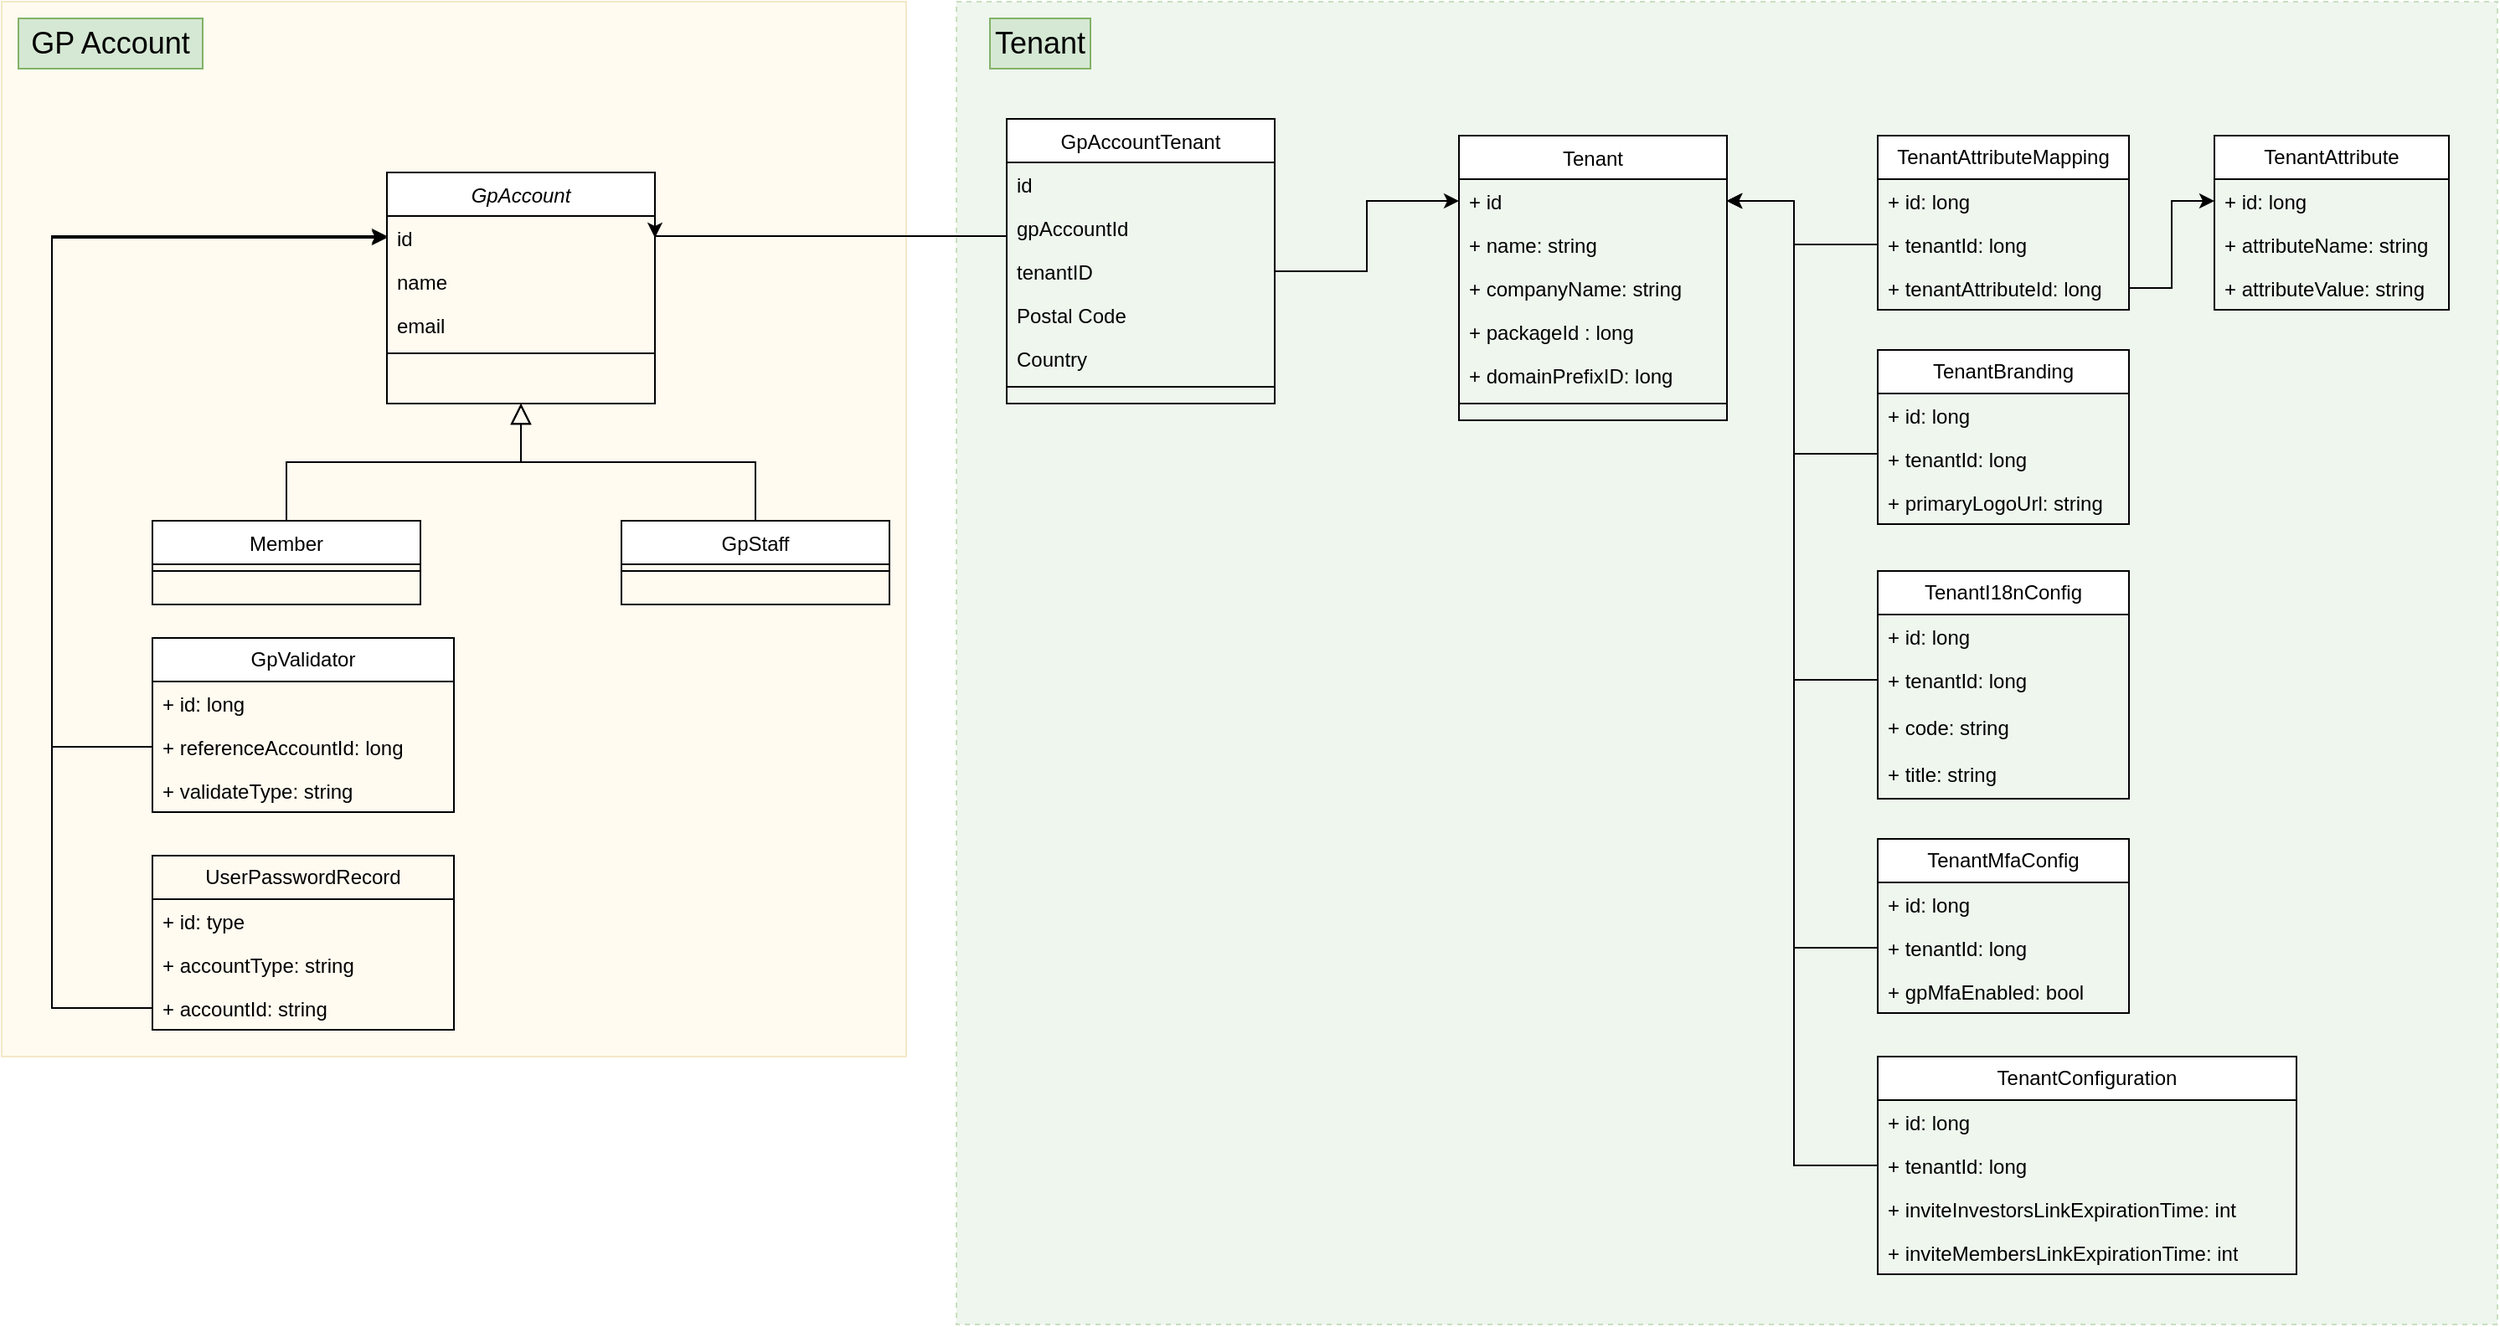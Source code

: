 <mxfile version="21.1.5" type="github">
  <diagram id="C5RBs43oDa-KdzZeNtuy" name="Page-1">
    <mxGraphModel dx="2021" dy="697" grid="1" gridSize="10" guides="1" tooltips="1" connect="1" arrows="1" fold="1" page="1" pageScale="1" pageWidth="827" pageHeight="1169" math="0" shadow="0">
      <root>
        <mxCell id="WIyWlLk6GJQsqaUBKTNV-0" />
        <mxCell id="WIyWlLk6GJQsqaUBKTNV-1" parent="WIyWlLk6GJQsqaUBKTNV-0" />
        <mxCell id="11UsH58l1kOMV5JohyQ0-61" value="" style="rounded=0;whiteSpace=wrap;html=1;fillColor=#fff2cc;strokeColor=#d6b656;opacity=30;" vertex="1" parent="WIyWlLk6GJQsqaUBKTNV-1">
          <mxGeometry x="-80" y="50" width="540" height="630" as="geometry" />
        </mxCell>
        <mxCell id="11UsH58l1kOMV5JohyQ0-59" value="" style="rounded=0;whiteSpace=wrap;html=1;fillColor=#d5e8d4;strokeColor=#82b366;dashed=1;opacity=40;" vertex="1" parent="WIyWlLk6GJQsqaUBKTNV-1">
          <mxGeometry x="490" y="50" width="920" height="790" as="geometry" />
        </mxCell>
        <mxCell id="zkfFHV4jXpPFQw0GAbJ--0" value="GpAccount" style="swimlane;fontStyle=2;align=center;verticalAlign=top;childLayout=stackLayout;horizontal=1;startSize=26;horizontalStack=0;resizeParent=1;resizeLast=0;collapsible=1;marginBottom=0;rounded=0;shadow=0;strokeWidth=1;" parent="WIyWlLk6GJQsqaUBKTNV-1" vertex="1">
          <mxGeometry x="150" y="152" width="160" height="138" as="geometry">
            <mxRectangle x="230" y="140" width="160" height="26" as="alternateBounds" />
          </mxGeometry>
        </mxCell>
        <mxCell id="zkfFHV4jXpPFQw0GAbJ--1" value="id" style="text;align=left;verticalAlign=top;spacingLeft=4;spacingRight=4;overflow=hidden;rotatable=0;points=[[0,0.5],[1,0.5]];portConstraint=eastwest;" parent="zkfFHV4jXpPFQw0GAbJ--0" vertex="1">
          <mxGeometry y="26" width="160" height="26" as="geometry" />
        </mxCell>
        <mxCell id="zkfFHV4jXpPFQw0GAbJ--2" value="name" style="text;align=left;verticalAlign=top;spacingLeft=4;spacingRight=4;overflow=hidden;rotatable=0;points=[[0,0.5],[1,0.5]];portConstraint=eastwest;rounded=0;shadow=0;html=0;" parent="zkfFHV4jXpPFQw0GAbJ--0" vertex="1">
          <mxGeometry y="52" width="160" height="26" as="geometry" />
        </mxCell>
        <mxCell id="zkfFHV4jXpPFQw0GAbJ--3" value="email" style="text;align=left;verticalAlign=top;spacingLeft=4;spacingRight=4;overflow=hidden;rotatable=0;points=[[0,0.5],[1,0.5]];portConstraint=eastwest;rounded=0;shadow=0;html=0;" parent="zkfFHV4jXpPFQw0GAbJ--0" vertex="1">
          <mxGeometry y="78" width="160" height="26" as="geometry" />
        </mxCell>
        <mxCell id="zkfFHV4jXpPFQw0GAbJ--4" value="" style="line;html=1;strokeWidth=1;align=left;verticalAlign=middle;spacingTop=-1;spacingLeft=3;spacingRight=3;rotatable=0;labelPosition=right;points=[];portConstraint=eastwest;" parent="zkfFHV4jXpPFQw0GAbJ--0" vertex="1">
          <mxGeometry y="104" width="160" height="8" as="geometry" />
        </mxCell>
        <mxCell id="zkfFHV4jXpPFQw0GAbJ--6" value="Member" style="swimlane;fontStyle=0;align=center;verticalAlign=top;childLayout=stackLayout;horizontal=1;startSize=26;horizontalStack=0;resizeParent=1;resizeLast=0;collapsible=1;marginBottom=0;rounded=0;shadow=0;strokeWidth=1;" parent="WIyWlLk6GJQsqaUBKTNV-1" vertex="1">
          <mxGeometry x="10" y="360" width="160" height="50" as="geometry">
            <mxRectangle x="130" y="380" width="160" height="26" as="alternateBounds" />
          </mxGeometry>
        </mxCell>
        <mxCell id="zkfFHV4jXpPFQw0GAbJ--9" value="" style="line;html=1;strokeWidth=1;align=left;verticalAlign=middle;spacingTop=-1;spacingLeft=3;spacingRight=3;rotatable=0;labelPosition=right;points=[];portConstraint=eastwest;" parent="zkfFHV4jXpPFQw0GAbJ--6" vertex="1">
          <mxGeometry y="26" width="160" height="8" as="geometry" />
        </mxCell>
        <mxCell id="zkfFHV4jXpPFQw0GAbJ--12" value="" style="endArrow=block;endSize=10;endFill=0;shadow=0;strokeWidth=1;rounded=0;edgeStyle=elbowEdgeStyle;elbow=vertical;" parent="WIyWlLk6GJQsqaUBKTNV-1" source="zkfFHV4jXpPFQw0GAbJ--6" target="zkfFHV4jXpPFQw0GAbJ--0" edge="1">
          <mxGeometry width="160" relative="1" as="geometry">
            <mxPoint x="180" y="203" as="sourcePoint" />
            <mxPoint x="180" y="203" as="targetPoint" />
          </mxGeometry>
        </mxCell>
        <mxCell id="zkfFHV4jXpPFQw0GAbJ--13" value="GpStaff" style="swimlane;fontStyle=0;align=center;verticalAlign=top;childLayout=stackLayout;horizontal=1;startSize=26;horizontalStack=0;resizeParent=1;resizeLast=0;collapsible=1;marginBottom=0;rounded=0;shadow=0;strokeWidth=1;" parent="WIyWlLk6GJQsqaUBKTNV-1" vertex="1">
          <mxGeometry x="290" y="360" width="160" height="50" as="geometry">
            <mxRectangle x="340" y="380" width="170" height="26" as="alternateBounds" />
          </mxGeometry>
        </mxCell>
        <mxCell id="zkfFHV4jXpPFQw0GAbJ--15" value="" style="line;html=1;strokeWidth=1;align=left;verticalAlign=middle;spacingTop=-1;spacingLeft=3;spacingRight=3;rotatable=0;labelPosition=right;points=[];portConstraint=eastwest;" parent="zkfFHV4jXpPFQw0GAbJ--13" vertex="1">
          <mxGeometry y="26" width="160" height="8" as="geometry" />
        </mxCell>
        <mxCell id="zkfFHV4jXpPFQw0GAbJ--16" value="" style="endArrow=block;endSize=10;endFill=0;shadow=0;strokeWidth=1;rounded=0;edgeStyle=elbowEdgeStyle;elbow=vertical;" parent="WIyWlLk6GJQsqaUBKTNV-1" source="zkfFHV4jXpPFQw0GAbJ--13" target="zkfFHV4jXpPFQw0GAbJ--0" edge="1">
          <mxGeometry width="160" relative="1" as="geometry">
            <mxPoint x="190" y="373" as="sourcePoint" />
            <mxPoint x="290" y="271" as="targetPoint" />
          </mxGeometry>
        </mxCell>
        <mxCell id="zkfFHV4jXpPFQw0GAbJ--17" value="GpAccountTenant" style="swimlane;fontStyle=0;align=center;verticalAlign=top;childLayout=stackLayout;horizontal=1;startSize=26;horizontalStack=0;resizeParent=1;resizeLast=0;collapsible=1;marginBottom=0;rounded=0;shadow=0;strokeWidth=1;" parent="WIyWlLk6GJQsqaUBKTNV-1" vertex="1">
          <mxGeometry x="520" y="120" width="160" height="170" as="geometry">
            <mxRectangle x="550" y="140" width="160" height="26" as="alternateBounds" />
          </mxGeometry>
        </mxCell>
        <mxCell id="zkfFHV4jXpPFQw0GAbJ--18" value="id" style="text;align=left;verticalAlign=top;spacingLeft=4;spacingRight=4;overflow=hidden;rotatable=0;points=[[0,0.5],[1,0.5]];portConstraint=eastwest;" parent="zkfFHV4jXpPFQw0GAbJ--17" vertex="1">
          <mxGeometry y="26" width="160" height="26" as="geometry" />
        </mxCell>
        <mxCell id="zkfFHV4jXpPFQw0GAbJ--19" value="gpAccountId" style="text;align=left;verticalAlign=top;spacingLeft=4;spacingRight=4;overflow=hidden;rotatable=0;points=[[0,0.5],[1,0.5]];portConstraint=eastwest;rounded=0;shadow=0;html=0;" parent="zkfFHV4jXpPFQw0GAbJ--17" vertex="1">
          <mxGeometry y="52" width="160" height="26" as="geometry" />
        </mxCell>
        <mxCell id="zkfFHV4jXpPFQw0GAbJ--20" value="tenantID" style="text;align=left;verticalAlign=top;spacingLeft=4;spacingRight=4;overflow=hidden;rotatable=0;points=[[0,0.5],[1,0.5]];portConstraint=eastwest;rounded=0;shadow=0;html=0;" parent="zkfFHV4jXpPFQw0GAbJ--17" vertex="1">
          <mxGeometry y="78" width="160" height="26" as="geometry" />
        </mxCell>
        <mxCell id="zkfFHV4jXpPFQw0GAbJ--21" value="Postal Code" style="text;align=left;verticalAlign=top;spacingLeft=4;spacingRight=4;overflow=hidden;rotatable=0;points=[[0,0.5],[1,0.5]];portConstraint=eastwest;rounded=0;shadow=0;html=0;" parent="zkfFHV4jXpPFQw0GAbJ--17" vertex="1">
          <mxGeometry y="104" width="160" height="26" as="geometry" />
        </mxCell>
        <mxCell id="zkfFHV4jXpPFQw0GAbJ--22" value="Country" style="text;align=left;verticalAlign=top;spacingLeft=4;spacingRight=4;overflow=hidden;rotatable=0;points=[[0,0.5],[1,0.5]];portConstraint=eastwest;rounded=0;shadow=0;html=0;" parent="zkfFHV4jXpPFQw0GAbJ--17" vertex="1">
          <mxGeometry y="130" width="160" height="26" as="geometry" />
        </mxCell>
        <mxCell id="zkfFHV4jXpPFQw0GAbJ--23" value="" style="line;html=1;strokeWidth=1;align=left;verticalAlign=middle;spacingTop=-1;spacingLeft=3;spacingRight=3;rotatable=0;labelPosition=right;points=[];portConstraint=eastwest;" parent="zkfFHV4jXpPFQw0GAbJ--17" vertex="1">
          <mxGeometry y="156" width="160" height="8" as="geometry" />
        </mxCell>
        <mxCell id="11UsH58l1kOMV5JohyQ0-0" value="Tenant" style="swimlane;fontStyle=0;align=center;verticalAlign=top;childLayout=stackLayout;horizontal=1;startSize=26;horizontalStack=0;resizeParent=1;resizeLast=0;collapsible=1;marginBottom=0;rounded=0;shadow=0;strokeWidth=1;" vertex="1" parent="WIyWlLk6GJQsqaUBKTNV-1">
          <mxGeometry x="790" y="130" width="160" height="170" as="geometry">
            <mxRectangle x="550" y="140" width="160" height="26" as="alternateBounds" />
          </mxGeometry>
        </mxCell>
        <mxCell id="11UsH58l1kOMV5JohyQ0-1" value="+ id" style="text;align=left;verticalAlign=top;spacingLeft=4;spacingRight=4;overflow=hidden;rotatable=0;points=[[0,0.5],[1,0.5]];portConstraint=eastwest;" vertex="1" parent="11UsH58l1kOMV5JohyQ0-0">
          <mxGeometry y="26" width="160" height="26" as="geometry" />
        </mxCell>
        <mxCell id="11UsH58l1kOMV5JohyQ0-2" value="+ name: string" style="text;align=left;verticalAlign=top;spacingLeft=4;spacingRight=4;overflow=hidden;rotatable=0;points=[[0,0.5],[1,0.5]];portConstraint=eastwest;rounded=0;shadow=0;html=0;" vertex="1" parent="11UsH58l1kOMV5JohyQ0-0">
          <mxGeometry y="52" width="160" height="26" as="geometry" />
        </mxCell>
        <mxCell id="11UsH58l1kOMV5JohyQ0-3" value="+ companyName: string" style="text;align=left;verticalAlign=top;spacingLeft=4;spacingRight=4;overflow=hidden;rotatable=0;points=[[0,0.5],[1,0.5]];portConstraint=eastwest;rounded=0;shadow=0;html=0;" vertex="1" parent="11UsH58l1kOMV5JohyQ0-0">
          <mxGeometry y="78" width="160" height="26" as="geometry" />
        </mxCell>
        <mxCell id="11UsH58l1kOMV5JohyQ0-4" value="+ packageId : long" style="text;align=left;verticalAlign=top;spacingLeft=4;spacingRight=4;overflow=hidden;rotatable=0;points=[[0,0.5],[1,0.5]];portConstraint=eastwest;rounded=0;shadow=0;html=0;" vertex="1" parent="11UsH58l1kOMV5JohyQ0-0">
          <mxGeometry y="104" width="160" height="26" as="geometry" />
        </mxCell>
        <mxCell id="11UsH58l1kOMV5JohyQ0-5" value="+ domainPrefixID: long" style="text;align=left;verticalAlign=top;spacingLeft=4;spacingRight=4;overflow=hidden;rotatable=0;points=[[0,0.5],[1,0.5]];portConstraint=eastwest;rounded=0;shadow=0;html=0;" vertex="1" parent="11UsH58l1kOMV5JohyQ0-0">
          <mxGeometry y="130" width="160" height="26" as="geometry" />
        </mxCell>
        <mxCell id="11UsH58l1kOMV5JohyQ0-6" value="" style="line;html=1;strokeWidth=1;align=left;verticalAlign=middle;spacingTop=-1;spacingLeft=3;spacingRight=3;rotatable=0;labelPosition=right;points=[];portConstraint=eastwest;" vertex="1" parent="11UsH58l1kOMV5JohyQ0-0">
          <mxGeometry y="156" width="160" height="8" as="geometry" />
        </mxCell>
        <mxCell id="11UsH58l1kOMV5JohyQ0-10" style="edgeStyle=orthogonalEdgeStyle;rounded=0;orthogonalLoop=1;jettySize=auto;html=1;entryX=0;entryY=0.5;entryDx=0;entryDy=0;" edge="1" parent="WIyWlLk6GJQsqaUBKTNV-1" source="zkfFHV4jXpPFQw0GAbJ--20" target="11UsH58l1kOMV5JohyQ0-1">
          <mxGeometry relative="1" as="geometry" />
        </mxCell>
        <mxCell id="11UsH58l1kOMV5JohyQ0-11" style="edgeStyle=orthogonalEdgeStyle;rounded=0;orthogonalLoop=1;jettySize=auto;html=1;entryX=1;entryY=0.5;entryDx=0;entryDy=0;" edge="1" parent="WIyWlLk6GJQsqaUBKTNV-1" source="zkfFHV4jXpPFQw0GAbJ--19" target="zkfFHV4jXpPFQw0GAbJ--1">
          <mxGeometry relative="1" as="geometry">
            <Array as="points">
              <mxPoint x="310" y="190" />
            </Array>
          </mxGeometry>
        </mxCell>
        <mxCell id="11UsH58l1kOMV5JohyQ0-22" value="TenantAttribute" style="swimlane;fontStyle=0;childLayout=stackLayout;horizontal=1;startSize=26;horizontalStack=0;resizeParent=1;resizeParentMax=0;resizeLast=0;collapsible=1;marginBottom=0;whiteSpace=wrap;html=1;" vertex="1" parent="WIyWlLk6GJQsqaUBKTNV-1">
          <mxGeometry x="1241" y="130" width="140" height="104" as="geometry" />
        </mxCell>
        <mxCell id="11UsH58l1kOMV5JohyQ0-23" value="+ id: long" style="text;strokeColor=none;fillColor=none;align=left;verticalAlign=top;spacingLeft=4;spacingRight=4;overflow=hidden;rotatable=0;points=[[0,0.5],[1,0.5]];portConstraint=eastwest;whiteSpace=wrap;html=1;" vertex="1" parent="11UsH58l1kOMV5JohyQ0-22">
          <mxGeometry y="26" width="140" height="26" as="geometry" />
        </mxCell>
        <mxCell id="11UsH58l1kOMV5JohyQ0-24" value="+ attributeName:&amp;nbsp;string" style="text;strokeColor=none;fillColor=none;align=left;verticalAlign=top;spacingLeft=4;spacingRight=4;overflow=hidden;rotatable=0;points=[[0,0.5],[1,0.5]];portConstraint=eastwest;whiteSpace=wrap;html=1;" vertex="1" parent="11UsH58l1kOMV5JohyQ0-22">
          <mxGeometry y="52" width="140" height="26" as="geometry" />
        </mxCell>
        <mxCell id="11UsH58l1kOMV5JohyQ0-25" value="+ attributeValue: string" style="text;strokeColor=none;fillColor=none;align=left;verticalAlign=top;spacingLeft=4;spacingRight=4;overflow=hidden;rotatable=0;points=[[0,0.5],[1,0.5]];portConstraint=eastwest;whiteSpace=wrap;html=1;" vertex="1" parent="11UsH58l1kOMV5JohyQ0-22">
          <mxGeometry y="78" width="140" height="26" as="geometry" />
        </mxCell>
        <mxCell id="11UsH58l1kOMV5JohyQ0-26" value="TenantAttributeMapping" style="swimlane;fontStyle=0;childLayout=stackLayout;horizontal=1;startSize=26;horizontalStack=0;resizeParent=1;resizeParentMax=0;resizeLast=0;collapsible=1;marginBottom=0;whiteSpace=wrap;html=1;" vertex="1" parent="WIyWlLk6GJQsqaUBKTNV-1">
          <mxGeometry x="1040" y="130" width="150" height="104" as="geometry" />
        </mxCell>
        <mxCell id="11UsH58l1kOMV5JohyQ0-27" value="+ id: long" style="text;strokeColor=none;fillColor=none;align=left;verticalAlign=top;spacingLeft=4;spacingRight=4;overflow=hidden;rotatable=0;points=[[0,0.5],[1,0.5]];portConstraint=eastwest;whiteSpace=wrap;html=1;" vertex="1" parent="11UsH58l1kOMV5JohyQ0-26">
          <mxGeometry y="26" width="150" height="26" as="geometry" />
        </mxCell>
        <mxCell id="11UsH58l1kOMV5JohyQ0-28" value="+ tenantId: long" style="text;strokeColor=none;fillColor=none;align=left;verticalAlign=top;spacingLeft=4;spacingRight=4;overflow=hidden;rotatable=0;points=[[0,0.5],[1,0.5]];portConstraint=eastwest;whiteSpace=wrap;html=1;" vertex="1" parent="11UsH58l1kOMV5JohyQ0-26">
          <mxGeometry y="52" width="150" height="26" as="geometry" />
        </mxCell>
        <mxCell id="11UsH58l1kOMV5JohyQ0-29" value="+ tenantAttributeId: long" style="text;strokeColor=none;fillColor=none;align=left;verticalAlign=top;spacingLeft=4;spacingRight=4;overflow=hidden;rotatable=0;points=[[0,0.5],[1,0.5]];portConstraint=eastwest;whiteSpace=wrap;html=1;" vertex="1" parent="11UsH58l1kOMV5JohyQ0-26">
          <mxGeometry y="78" width="150" height="26" as="geometry" />
        </mxCell>
        <mxCell id="11UsH58l1kOMV5JohyQ0-30" style="edgeStyle=orthogonalEdgeStyle;rounded=0;orthogonalLoop=1;jettySize=auto;html=1;" edge="1" parent="WIyWlLk6GJQsqaUBKTNV-1" source="11UsH58l1kOMV5JohyQ0-28" target="11UsH58l1kOMV5JohyQ0-1">
          <mxGeometry relative="1" as="geometry">
            <Array as="points">
              <mxPoint x="990" y="195" />
              <mxPoint x="990" y="169" />
            </Array>
          </mxGeometry>
        </mxCell>
        <mxCell id="11UsH58l1kOMV5JohyQ0-31" style="edgeStyle=orthogonalEdgeStyle;rounded=0;orthogonalLoop=1;jettySize=auto;html=1;entryX=0;entryY=0.5;entryDx=0;entryDy=0;" edge="1" parent="WIyWlLk6GJQsqaUBKTNV-1" source="11UsH58l1kOMV5JohyQ0-29" target="11UsH58l1kOMV5JohyQ0-23">
          <mxGeometry relative="1" as="geometry" />
        </mxCell>
        <mxCell id="11UsH58l1kOMV5JohyQ0-36" style="edgeStyle=orthogonalEdgeStyle;rounded=0;orthogonalLoop=1;jettySize=auto;html=1;entryX=1;entryY=0.5;entryDx=0;entryDy=0;" edge="1" parent="WIyWlLk6GJQsqaUBKTNV-1" source="11UsH58l1kOMV5JohyQ0-32" target="11UsH58l1kOMV5JohyQ0-1">
          <mxGeometry relative="1" as="geometry">
            <Array as="points">
              <mxPoint x="990" y="320" />
              <mxPoint x="990" y="169" />
            </Array>
          </mxGeometry>
        </mxCell>
        <mxCell id="11UsH58l1kOMV5JohyQ0-32" value="TenantBranding" style="swimlane;fontStyle=0;childLayout=stackLayout;horizontal=1;startSize=26;horizontalStack=0;resizeParent=1;resizeParentMax=0;resizeLast=0;collapsible=1;marginBottom=0;whiteSpace=wrap;html=1;" vertex="1" parent="WIyWlLk6GJQsqaUBKTNV-1">
          <mxGeometry x="1040" y="258" width="150" height="104" as="geometry" />
        </mxCell>
        <mxCell id="11UsH58l1kOMV5JohyQ0-33" value="+ id: long" style="text;strokeColor=none;fillColor=none;align=left;verticalAlign=top;spacingLeft=4;spacingRight=4;overflow=hidden;rotatable=0;points=[[0,0.5],[1,0.5]];portConstraint=eastwest;whiteSpace=wrap;html=1;" vertex="1" parent="11UsH58l1kOMV5JohyQ0-32">
          <mxGeometry y="26" width="150" height="26" as="geometry" />
        </mxCell>
        <mxCell id="11UsH58l1kOMV5JohyQ0-34" value="+ tenantId: long" style="text;strokeColor=none;fillColor=none;align=left;verticalAlign=top;spacingLeft=4;spacingRight=4;overflow=hidden;rotatable=0;points=[[0,0.5],[1,0.5]];portConstraint=eastwest;whiteSpace=wrap;html=1;" vertex="1" parent="11UsH58l1kOMV5JohyQ0-32">
          <mxGeometry y="52" width="150" height="26" as="geometry" />
        </mxCell>
        <mxCell id="11UsH58l1kOMV5JohyQ0-35" value="+ primaryLogoUrl: string" style="text;strokeColor=none;fillColor=none;align=left;verticalAlign=top;spacingLeft=4;spacingRight=4;overflow=hidden;rotatable=0;points=[[0,0.5],[1,0.5]];portConstraint=eastwest;whiteSpace=wrap;html=1;" vertex="1" parent="11UsH58l1kOMV5JohyQ0-32">
          <mxGeometry y="78" width="150" height="26" as="geometry" />
        </mxCell>
        <mxCell id="11UsH58l1kOMV5JohyQ0-37" value="TenantI18nConfig" style="swimlane;fontStyle=0;childLayout=stackLayout;horizontal=1;startSize=26;horizontalStack=0;resizeParent=1;resizeParentMax=0;resizeLast=0;collapsible=1;marginBottom=0;whiteSpace=wrap;html=1;" vertex="1" parent="WIyWlLk6GJQsqaUBKTNV-1">
          <mxGeometry x="1040" y="390" width="150" height="136" as="geometry" />
        </mxCell>
        <mxCell id="11UsH58l1kOMV5JohyQ0-38" value="+ id: long" style="text;strokeColor=none;fillColor=none;align=left;verticalAlign=top;spacingLeft=4;spacingRight=4;overflow=hidden;rotatable=0;points=[[0,0.5],[1,0.5]];portConstraint=eastwest;whiteSpace=wrap;html=1;" vertex="1" parent="11UsH58l1kOMV5JohyQ0-37">
          <mxGeometry y="26" width="150" height="26" as="geometry" />
        </mxCell>
        <mxCell id="11UsH58l1kOMV5JohyQ0-39" value="+ tenantId: long" style="text;strokeColor=none;fillColor=none;align=left;verticalAlign=top;spacingLeft=4;spacingRight=4;overflow=hidden;rotatable=0;points=[[0,0.5],[1,0.5]];portConstraint=eastwest;whiteSpace=wrap;html=1;" vertex="1" parent="11UsH58l1kOMV5JohyQ0-37">
          <mxGeometry y="52" width="150" height="28" as="geometry" />
        </mxCell>
        <mxCell id="11UsH58l1kOMV5JohyQ0-48" value="+ code: string" style="text;strokeColor=none;fillColor=none;align=left;verticalAlign=top;spacingLeft=4;spacingRight=4;overflow=hidden;rotatable=0;points=[[0,0.5],[1,0.5]];portConstraint=eastwest;whiteSpace=wrap;html=1;" vertex="1" parent="11UsH58l1kOMV5JohyQ0-37">
          <mxGeometry y="80" width="150" height="28" as="geometry" />
        </mxCell>
        <mxCell id="11UsH58l1kOMV5JohyQ0-49" value="+ title: string" style="text;strokeColor=none;fillColor=none;align=left;verticalAlign=top;spacingLeft=4;spacingRight=4;overflow=hidden;rotatable=0;points=[[0,0.5],[1,0.5]];portConstraint=eastwest;whiteSpace=wrap;html=1;" vertex="1" parent="11UsH58l1kOMV5JohyQ0-37">
          <mxGeometry y="108" width="150" height="28" as="geometry" />
        </mxCell>
        <mxCell id="11UsH58l1kOMV5JohyQ0-41" style="edgeStyle=orthogonalEdgeStyle;rounded=0;orthogonalLoop=1;jettySize=auto;html=1;" edge="1" parent="WIyWlLk6GJQsqaUBKTNV-1" source="11UsH58l1kOMV5JohyQ0-39" target="11UsH58l1kOMV5JohyQ0-1">
          <mxGeometry relative="1" as="geometry">
            <Array as="points">
              <mxPoint x="990" y="455" />
              <mxPoint x="990" y="169" />
            </Array>
          </mxGeometry>
        </mxCell>
        <mxCell id="11UsH58l1kOMV5JohyQ0-42" value="TenantMfaConfig" style="swimlane;fontStyle=0;childLayout=stackLayout;horizontal=1;startSize=26;horizontalStack=0;resizeParent=1;resizeParentMax=0;resizeLast=0;collapsible=1;marginBottom=0;whiteSpace=wrap;html=1;" vertex="1" parent="WIyWlLk6GJQsqaUBKTNV-1">
          <mxGeometry x="1040" y="550" width="150" height="104" as="geometry" />
        </mxCell>
        <mxCell id="11UsH58l1kOMV5JohyQ0-43" value="+ id: long" style="text;strokeColor=none;fillColor=none;align=left;verticalAlign=top;spacingLeft=4;spacingRight=4;overflow=hidden;rotatable=0;points=[[0,0.5],[1,0.5]];portConstraint=eastwest;whiteSpace=wrap;html=1;" vertex="1" parent="11UsH58l1kOMV5JohyQ0-42">
          <mxGeometry y="26" width="150" height="26" as="geometry" />
        </mxCell>
        <mxCell id="11UsH58l1kOMV5JohyQ0-44" value="+ tenantId: long" style="text;strokeColor=none;fillColor=none;align=left;verticalAlign=top;spacingLeft=4;spacingRight=4;overflow=hidden;rotatable=0;points=[[0,0.5],[1,0.5]];portConstraint=eastwest;whiteSpace=wrap;html=1;" vertex="1" parent="11UsH58l1kOMV5JohyQ0-42">
          <mxGeometry y="52" width="150" height="26" as="geometry" />
        </mxCell>
        <mxCell id="11UsH58l1kOMV5JohyQ0-45" value="+ gpMfaEnabled: bool" style="text;strokeColor=none;fillColor=none;align=left;verticalAlign=top;spacingLeft=4;spacingRight=4;overflow=hidden;rotatable=0;points=[[0,0.5],[1,0.5]];portConstraint=eastwest;whiteSpace=wrap;html=1;" vertex="1" parent="11UsH58l1kOMV5JohyQ0-42">
          <mxGeometry y="78" width="150" height="26" as="geometry" />
        </mxCell>
        <mxCell id="11UsH58l1kOMV5JohyQ0-50" style="edgeStyle=orthogonalEdgeStyle;rounded=0;orthogonalLoop=1;jettySize=auto;html=1;entryX=1;entryY=0.5;entryDx=0;entryDy=0;" edge="1" parent="WIyWlLk6GJQsqaUBKTNV-1" source="11UsH58l1kOMV5JohyQ0-44" target="11UsH58l1kOMV5JohyQ0-1">
          <mxGeometry relative="1" as="geometry">
            <Array as="points">
              <mxPoint x="990" y="615" />
              <mxPoint x="990" y="169" />
            </Array>
          </mxGeometry>
        </mxCell>
        <mxCell id="11UsH58l1kOMV5JohyQ0-51" value="TenantConfiguration" style="swimlane;fontStyle=0;childLayout=stackLayout;horizontal=1;startSize=26;horizontalStack=0;resizeParent=1;resizeParentMax=0;resizeLast=0;collapsible=1;marginBottom=0;whiteSpace=wrap;html=1;" vertex="1" parent="WIyWlLk6GJQsqaUBKTNV-1">
          <mxGeometry x="1040" y="680" width="250" height="130" as="geometry" />
        </mxCell>
        <mxCell id="11UsH58l1kOMV5JohyQ0-52" value="+ id: long" style="text;strokeColor=none;fillColor=none;align=left;verticalAlign=top;spacingLeft=4;spacingRight=4;overflow=hidden;rotatable=0;points=[[0,0.5],[1,0.5]];portConstraint=eastwest;whiteSpace=wrap;html=1;" vertex="1" parent="11UsH58l1kOMV5JohyQ0-51">
          <mxGeometry y="26" width="250" height="26" as="geometry" />
        </mxCell>
        <mxCell id="11UsH58l1kOMV5JohyQ0-53" value="+ tenantId: long" style="text;strokeColor=none;fillColor=none;align=left;verticalAlign=top;spacingLeft=4;spacingRight=4;overflow=hidden;rotatable=0;points=[[0,0.5],[1,0.5]];portConstraint=eastwest;whiteSpace=wrap;html=1;" vertex="1" parent="11UsH58l1kOMV5JohyQ0-51">
          <mxGeometry y="52" width="250" height="26" as="geometry" />
        </mxCell>
        <mxCell id="11UsH58l1kOMV5JohyQ0-54" value="+ inviteInvestorsLinkExpirationTime: int" style="text;strokeColor=none;fillColor=none;align=left;verticalAlign=top;spacingLeft=4;spacingRight=4;overflow=hidden;rotatable=0;points=[[0,0.5],[1,0.5]];portConstraint=eastwest;whiteSpace=wrap;html=1;" vertex="1" parent="11UsH58l1kOMV5JohyQ0-51">
          <mxGeometry y="78" width="250" height="26" as="geometry" />
        </mxCell>
        <mxCell id="11UsH58l1kOMV5JohyQ0-55" value="+ inviteMembersLinkExpirationTime: int" style="text;strokeColor=none;fillColor=none;align=left;verticalAlign=top;spacingLeft=4;spacingRight=4;overflow=hidden;rotatable=0;points=[[0,0.5],[1,0.5]];portConstraint=eastwest;whiteSpace=wrap;html=1;" vertex="1" parent="11UsH58l1kOMV5JohyQ0-51">
          <mxGeometry y="104" width="250" height="26" as="geometry" />
        </mxCell>
        <mxCell id="11UsH58l1kOMV5JohyQ0-58" style="edgeStyle=orthogonalEdgeStyle;rounded=0;orthogonalLoop=1;jettySize=auto;html=1;entryX=1;entryY=0.5;entryDx=0;entryDy=0;" edge="1" parent="WIyWlLk6GJQsqaUBKTNV-1" source="11UsH58l1kOMV5JohyQ0-53" target="11UsH58l1kOMV5JohyQ0-1">
          <mxGeometry relative="1" as="geometry">
            <Array as="points">
              <mxPoint x="990" y="745" />
              <mxPoint x="990" y="169" />
            </Array>
          </mxGeometry>
        </mxCell>
        <mxCell id="11UsH58l1kOMV5JohyQ0-60" value="Tenant" style="text;html=1;strokeColor=#82b366;fillColor=#d5e8d4;align=center;verticalAlign=middle;whiteSpace=wrap;rounded=0;fontSize=18;" vertex="1" parent="WIyWlLk6GJQsqaUBKTNV-1">
          <mxGeometry x="510" y="60" width="60" height="30" as="geometry" />
        </mxCell>
        <mxCell id="11UsH58l1kOMV5JohyQ0-62" value="GP Account" style="text;html=1;strokeColor=#82b366;fillColor=#d5e8d4;align=center;verticalAlign=middle;whiteSpace=wrap;rounded=0;fontSize=18;" vertex="1" parent="WIyWlLk6GJQsqaUBKTNV-1">
          <mxGeometry x="-70" y="60" width="110" height="30" as="geometry" />
        </mxCell>
        <mxCell id="11UsH58l1kOMV5JohyQ0-63" value="GpValidator" style="swimlane;fontStyle=0;childLayout=stackLayout;horizontal=1;startSize=26;horizontalStack=0;resizeParent=1;resizeParentMax=0;resizeLast=0;collapsible=1;marginBottom=0;whiteSpace=wrap;html=1;" vertex="1" parent="WIyWlLk6GJQsqaUBKTNV-1">
          <mxGeometry x="10" y="430" width="180" height="104" as="geometry" />
        </mxCell>
        <mxCell id="11UsH58l1kOMV5JohyQ0-64" value="+ id: long" style="text;strokeColor=none;fillColor=none;align=left;verticalAlign=top;spacingLeft=4;spacingRight=4;overflow=hidden;rotatable=0;points=[[0,0.5],[1,0.5]];portConstraint=eastwest;whiteSpace=wrap;html=1;" vertex="1" parent="11UsH58l1kOMV5JohyQ0-63">
          <mxGeometry y="26" width="180" height="26" as="geometry" />
        </mxCell>
        <mxCell id="11UsH58l1kOMV5JohyQ0-65" value="+ referenceAccountId: long" style="text;strokeColor=none;fillColor=none;align=left;verticalAlign=top;spacingLeft=4;spacingRight=4;overflow=hidden;rotatable=0;points=[[0,0.5],[1,0.5]];portConstraint=eastwest;whiteSpace=wrap;html=1;" vertex="1" parent="11UsH58l1kOMV5JohyQ0-63">
          <mxGeometry y="52" width="180" height="26" as="geometry" />
        </mxCell>
        <mxCell id="11UsH58l1kOMV5JohyQ0-66" value="+ validateType: string" style="text;strokeColor=none;fillColor=none;align=left;verticalAlign=top;spacingLeft=4;spacingRight=4;overflow=hidden;rotatable=0;points=[[0,0.5],[1,0.5]];portConstraint=eastwest;whiteSpace=wrap;html=1;" vertex="1" parent="11UsH58l1kOMV5JohyQ0-63">
          <mxGeometry y="78" width="180" height="26" as="geometry" />
        </mxCell>
        <mxCell id="11UsH58l1kOMV5JohyQ0-67" style="edgeStyle=orthogonalEdgeStyle;rounded=0;orthogonalLoop=1;jettySize=auto;html=1;entryX=0;entryY=0.5;entryDx=0;entryDy=0;" edge="1" parent="WIyWlLk6GJQsqaUBKTNV-1" source="11UsH58l1kOMV5JohyQ0-65" target="zkfFHV4jXpPFQw0GAbJ--1">
          <mxGeometry relative="1" as="geometry">
            <Array as="points">
              <mxPoint x="-50" y="495" />
              <mxPoint x="-50" y="191" />
            </Array>
          </mxGeometry>
        </mxCell>
        <mxCell id="11UsH58l1kOMV5JohyQ0-77" value="UserPasswordRecord" style="swimlane;fontStyle=0;childLayout=stackLayout;horizontal=1;startSize=26;fillColor=none;horizontalStack=0;resizeParent=1;resizeParentMax=0;resizeLast=0;collapsible=1;marginBottom=0;whiteSpace=wrap;html=1;" vertex="1" parent="WIyWlLk6GJQsqaUBKTNV-1">
          <mxGeometry x="10" y="560" width="180" height="104" as="geometry" />
        </mxCell>
        <mxCell id="11UsH58l1kOMV5JohyQ0-78" value="+ id: type" style="text;strokeColor=none;fillColor=none;align=left;verticalAlign=top;spacingLeft=4;spacingRight=4;overflow=hidden;rotatable=0;points=[[0,0.5],[1,0.5]];portConstraint=eastwest;whiteSpace=wrap;html=1;" vertex="1" parent="11UsH58l1kOMV5JohyQ0-77">
          <mxGeometry y="26" width="180" height="26" as="geometry" />
        </mxCell>
        <mxCell id="11UsH58l1kOMV5JohyQ0-79" value="+ accountType: string" style="text;strokeColor=none;fillColor=none;align=left;verticalAlign=top;spacingLeft=4;spacingRight=4;overflow=hidden;rotatable=0;points=[[0,0.5],[1,0.5]];portConstraint=eastwest;whiteSpace=wrap;html=1;" vertex="1" parent="11UsH58l1kOMV5JohyQ0-77">
          <mxGeometry y="52" width="180" height="26" as="geometry" />
        </mxCell>
        <mxCell id="11UsH58l1kOMV5JohyQ0-80" value="+ accountId: string" style="text;strokeColor=none;fillColor=none;align=left;verticalAlign=top;spacingLeft=4;spacingRight=4;overflow=hidden;rotatable=0;points=[[0,0.5],[1,0.5]];portConstraint=eastwest;whiteSpace=wrap;html=1;" vertex="1" parent="11UsH58l1kOMV5JohyQ0-77">
          <mxGeometry y="78" width="180" height="26" as="geometry" />
        </mxCell>
        <mxCell id="11UsH58l1kOMV5JohyQ0-81" style="edgeStyle=orthogonalEdgeStyle;rounded=0;orthogonalLoop=1;jettySize=auto;html=1;" edge="1" parent="WIyWlLk6GJQsqaUBKTNV-1" source="11UsH58l1kOMV5JohyQ0-80" target="zkfFHV4jXpPFQw0GAbJ--1">
          <mxGeometry relative="1" as="geometry">
            <Array as="points">
              <mxPoint x="-50" y="651" />
              <mxPoint x="-50" y="190" />
            </Array>
          </mxGeometry>
        </mxCell>
      </root>
    </mxGraphModel>
  </diagram>
</mxfile>
